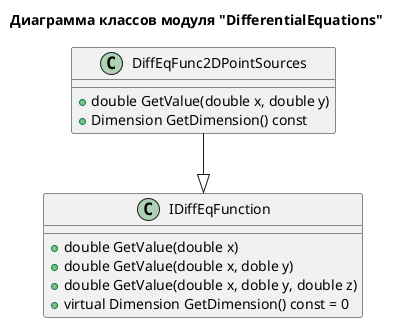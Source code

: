 @startuml DifferentialEquations

title
Диаграмма классов модуля "DifferentialEquations"
end title

' Интерфейс функции правой части
class IDiffEqFunction
{
    ' Возвращает значение функции в точке (1D)
    + double GetValue(double x)
    ' Возвращает значение функции в точке (2D)
    + double GetValue(double x, doble y)
    ' Возвращает значение функции в точке (3D)
    + double GetValue(double x, doble y, double z)
    ' Возвращает размерность объекта функции
    + virtual Dimension GetDimension() const = 0
}

class DiffEqFunc2DPointSources
{
    + double GetValue(double x, double y)
    + Dimension GetDimension() const
}

DiffEqFunc2DPointSources --|> IDiffEqFunction